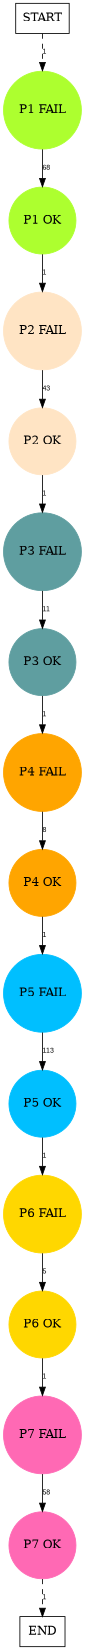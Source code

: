 digraph graphname {
	dpi = 150
	size="16,11!";
	margin = 0;
"P1 FAIL" [shape=circle, color=greenyellow, style=filled]"P1 OK" [shape=circle, color=greenyellow, style=filled]"P2 FAIL" [shape=circle, color=bisque, style=filled]"P2 OK" [shape=circle, color=bisque, style=filled]"P3 FAIL" [shape=circle, color=cadetblue, style=filled]"P3 OK" [shape=circle, color=cadetblue, style=filled]"P4 FAIL" [shape=circle, color=orange, style=filled]"P4 OK" [shape=circle, color=orange, style=filled]"P5 FAIL" [shape=circle, color=deepskyblue, style=filled]"P5 OK" [shape=circle, color=deepskyblue, style=filled]"P6 FAIL" [shape=circle, color=gold, style=filled]"P6 OK" [shape=circle, color=gold, style=filled]"P7 FAIL" [shape=circle, color=hotpink, style=filled]"P7 OK" [shape=circle, color=hotpink, style=filled]"START" [shape=box, fillcolor=white, style=filled, color=black]"END" [shape=box, fillcolor=white, style=filled, color=black]"P1 FAIL" -> "P1 OK" [ label ="68" labelfloat=false fontname="Arial" fontsize=8]
"P1 OK" -> "P2 FAIL" [ label ="1" labelfloat=false fontname="Arial" fontsize=8]
"P2 FAIL" -> "P2 OK" [ label ="43" labelfloat=false fontname="Arial" fontsize=8]
"P2 OK" -> "P3 FAIL" [ label ="1" labelfloat=false fontname="Arial" fontsize=8]
"P3 FAIL" -> "P3 OK" [ label ="11" labelfloat=false fontname="Arial" fontsize=8]
"P3 OK" -> "P4 FAIL" [ label ="1" labelfloat=false fontname="Arial" fontsize=8]
"P4 FAIL" -> "P4 OK" [ label ="8" labelfloat=false fontname="Arial" fontsize=8]
"P4 OK" -> "P5 FAIL" [ label ="1" labelfloat=false fontname="Arial" fontsize=8]
"P5 FAIL" -> "P5 OK" [ label ="113" labelfloat=false fontname="Arial" fontsize=8]
"P5 OK" -> "P6 FAIL" [ label ="1" labelfloat=false fontname="Arial" fontsize=8]
"P6 FAIL" -> "P6 OK" [ label ="5" labelfloat=false fontname="Arial" fontsize=8]
"P6 OK" -> "P7 FAIL" [ label ="1" labelfloat=false fontname="Arial" fontsize=8]
"P7 FAIL" -> "P7 OK" [ label ="58" labelfloat=false fontname="Arial" fontsize=8]
"P7 OK" -> "END" [ style = dashed label ="1" labelfloat=false fontname="Arial" fontsize=8]
"START" -> "P1 FAIL" [ style = dashed label ="1" labelfloat=false fontname="Arial" fontsize=8]
}